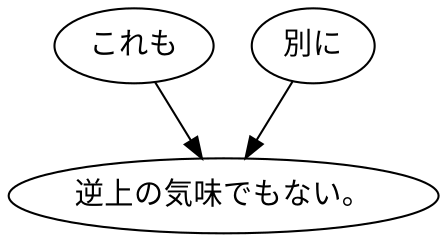 digraph graph6340 {
	node0 [label="これも"];
	node1 [label="別に"];
	node2 [label="逆上の気味でもない。"];
	node0 -> node2;
	node1 -> node2;
}
